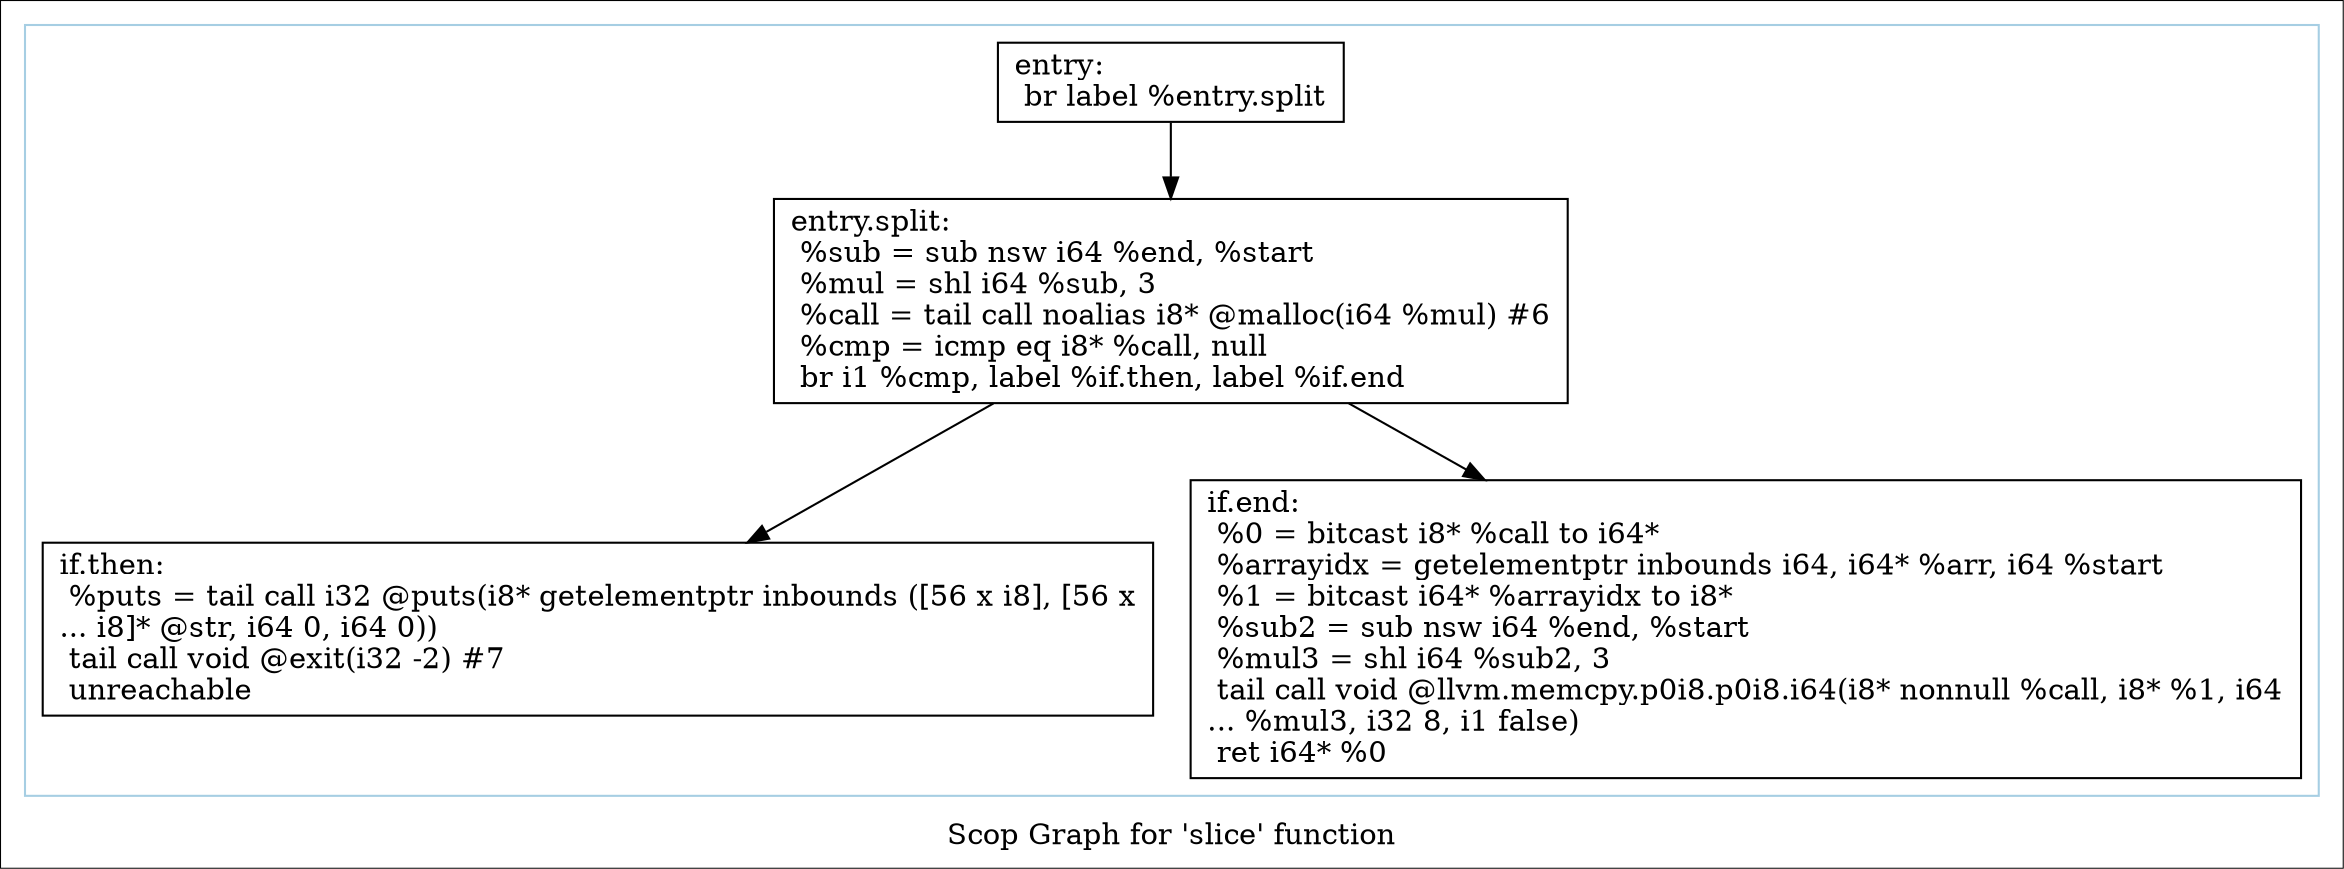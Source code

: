 digraph "Scop Graph for 'slice' function" {
	label="Scop Graph for 'slice' function";

	Node0x60c3be0 [shape=record,label="{entry:\l  br label %entry.split\l}"];
	Node0x60c3be0 -> Node0x60bb450;
	Node0x60bb450 [shape=record,label="{entry.split:                                      \l  %sub = sub nsw i64 %end, %start\l  %mul = shl i64 %sub, 3\l  %call = tail call noalias i8* @malloc(i64 %mul) #6\l  %cmp = icmp eq i8* %call, null\l  br i1 %cmp, label %if.then, label %if.end\l}"];
	Node0x60bb450 -> Node0x60b9540;
	Node0x60bb450 -> Node0x60ba9a0;
	Node0x60b9540 [shape=record,label="{if.then:                                          \l  %puts = tail call i32 @puts(i8* getelementptr inbounds ([56 x i8], [56 x\l... i8]* @str, i64 0, i64 0))\l  tail call void @exit(i32 -2) #7\l  unreachable\l}"];
	Node0x60ba9a0 [shape=record,label="{if.end:                                           \l  %0 = bitcast i8* %call to i64*\l  %arrayidx = getelementptr inbounds i64, i64* %arr, i64 %start\l  %1 = bitcast i64* %arrayidx to i8*\l  %sub2 = sub nsw i64 %end, %start\l  %mul3 = shl i64 %sub2, 3\l  tail call void @llvm.memcpy.p0i8.p0i8.i64(i8* nonnull %call, i8* %1, i64\l... %mul3, i32 8, i1 false)\l  ret i64* %0\l}"];
	colorscheme = "paired12"
        subgraph cluster_0x60d2450 {
          label = "";
          style = solid;
          color = 1
          Node0x60c3be0;
          Node0x60bb450;
          Node0x60b9540;
          Node0x60ba9a0;
        }
}
